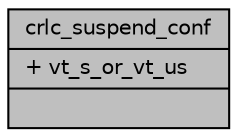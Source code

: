 digraph "crlc_suspend_conf"
{
 // LATEX_PDF_SIZE
  edge [fontname="Helvetica",fontsize="10",labelfontname="Helvetica",labelfontsize="10"];
  node [fontname="Helvetica",fontsize="10",shape=record];
  Node1 [label="{crlc_suspend_conf\n|+ vt_s_or_vt_us\l|}",height=0.2,width=0.4,color="black", fillcolor="grey75", style="filled", fontcolor="black",tooltip=" "];
}
